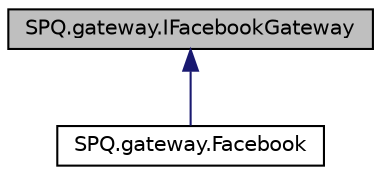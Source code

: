 digraph "SPQ.gateway.IFacebookGateway"
{
  edge [fontname="Helvetica",fontsize="10",labelfontname="Helvetica",labelfontsize="10"];
  node [fontname="Helvetica",fontsize="10",shape=record];
  Node0 [label="SPQ.gateway.IFacebookGateway",height=0.2,width=0.4,color="black", fillcolor="grey75", style="filled", fontcolor="black"];
  Node0 -> Node1 [dir="back",color="midnightblue",fontsize="10",style="solid",fontname="Helvetica"];
  Node1 [label="SPQ.gateway.Facebook",height=0.2,width=0.4,color="black", fillcolor="white", style="filled",URL="$class_s_p_q_1_1gateway_1_1_facebook.html"];
}
